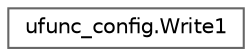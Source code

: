 digraph "Graphical Class Hierarchy"
{
 // LATEX_PDF_SIZE
  bgcolor="transparent";
  edge [fontname=Helvetica,fontsize=10,labelfontname=Helvetica,labelfontsize=10];
  node [fontname=Helvetica,fontsize=10,shape=box,height=0.2,width=0.4];
  rankdir="LR";
  Node0 [id="Node000000",label="ufunc_config.Write1",height=0.2,width=0.4,color="grey40", fillcolor="white", style="filled",URL="$d0/d2c/classufunc__config_1_1Write1.html",tooltip=" "];
}
